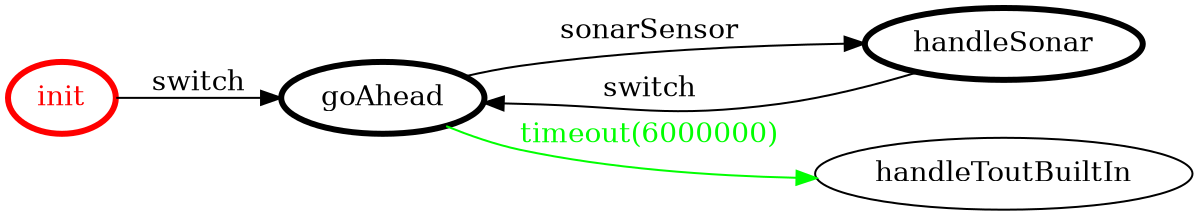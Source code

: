 /*
*
* A GraphViz DOT FSM description 
* Please use a GraphViz visualizer (like http://www.webgraphviz.com)
*  
*/

digraph finite_state_machine {
	rankdir=LR
	size="8,5"
	
	init [ color = red ][ fontcolor = red ][ penwidth = 3 ]
	handleSonar [ color = black ][ fontcolor = black ][ penwidth = 3 ]
	goAhead [ color = black ][ fontcolor = black ][ penwidth = 3 ]
	
	init -> goAhead [ label = "switch" ][ color = black ][ fontcolor = black ]
	goAhead -> handleToutBuiltIn [ label = "timeout(6000000)" ][ color = green ][ fontcolor = green ]
	goAhead -> handleSonar [ label = "sonarSensor" ][ color = black ][ fontcolor = black ]
	handleSonar -> goAhead [ label = "switch" ][ color = black ][ fontcolor = black ]
}
